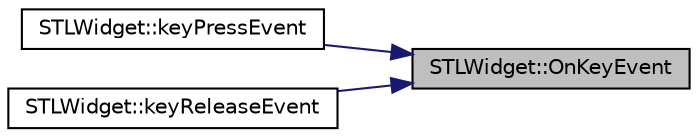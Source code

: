 digraph "STLWidget::OnKeyEvent"
{
 // LATEX_PDF_SIZE
  edge [fontname="Helvetica",fontsize="10",labelfontname="Helvetica",labelfontsize="10"];
  node [fontname="Helvetica",fontsize="10",shape=record];
  rankdir="RL";
  Node1 [label="STLWidget::OnKeyEvent",height=0.2,width=0.4,color="black", fillcolor="grey75", style="filled", fontcolor="black",tooltip="Event from the keyboard/"];
  Node1 -> Node2 [dir="back",color="midnightblue",fontsize="10",style="solid",fontname="Helvetica"];
  Node2 [label="STLWidget::keyPressEvent",height=0.2,width=0.4,color="black", fillcolor="white", style="filled",URL="$class_s_t_l_widget.html#a8eaa6406f125e891152c513574ff79c9",tooltip=" "];
  Node1 -> Node3 [dir="back",color="midnightblue",fontsize="10",style="solid",fontname="Helvetica"];
  Node3 [label="STLWidget::keyReleaseEvent",height=0.2,width=0.4,color="black", fillcolor="white", style="filled",URL="$class_s_t_l_widget.html#a7a0c1cfacd1ff3e89e270ab401b6b584",tooltip=" "];
}
